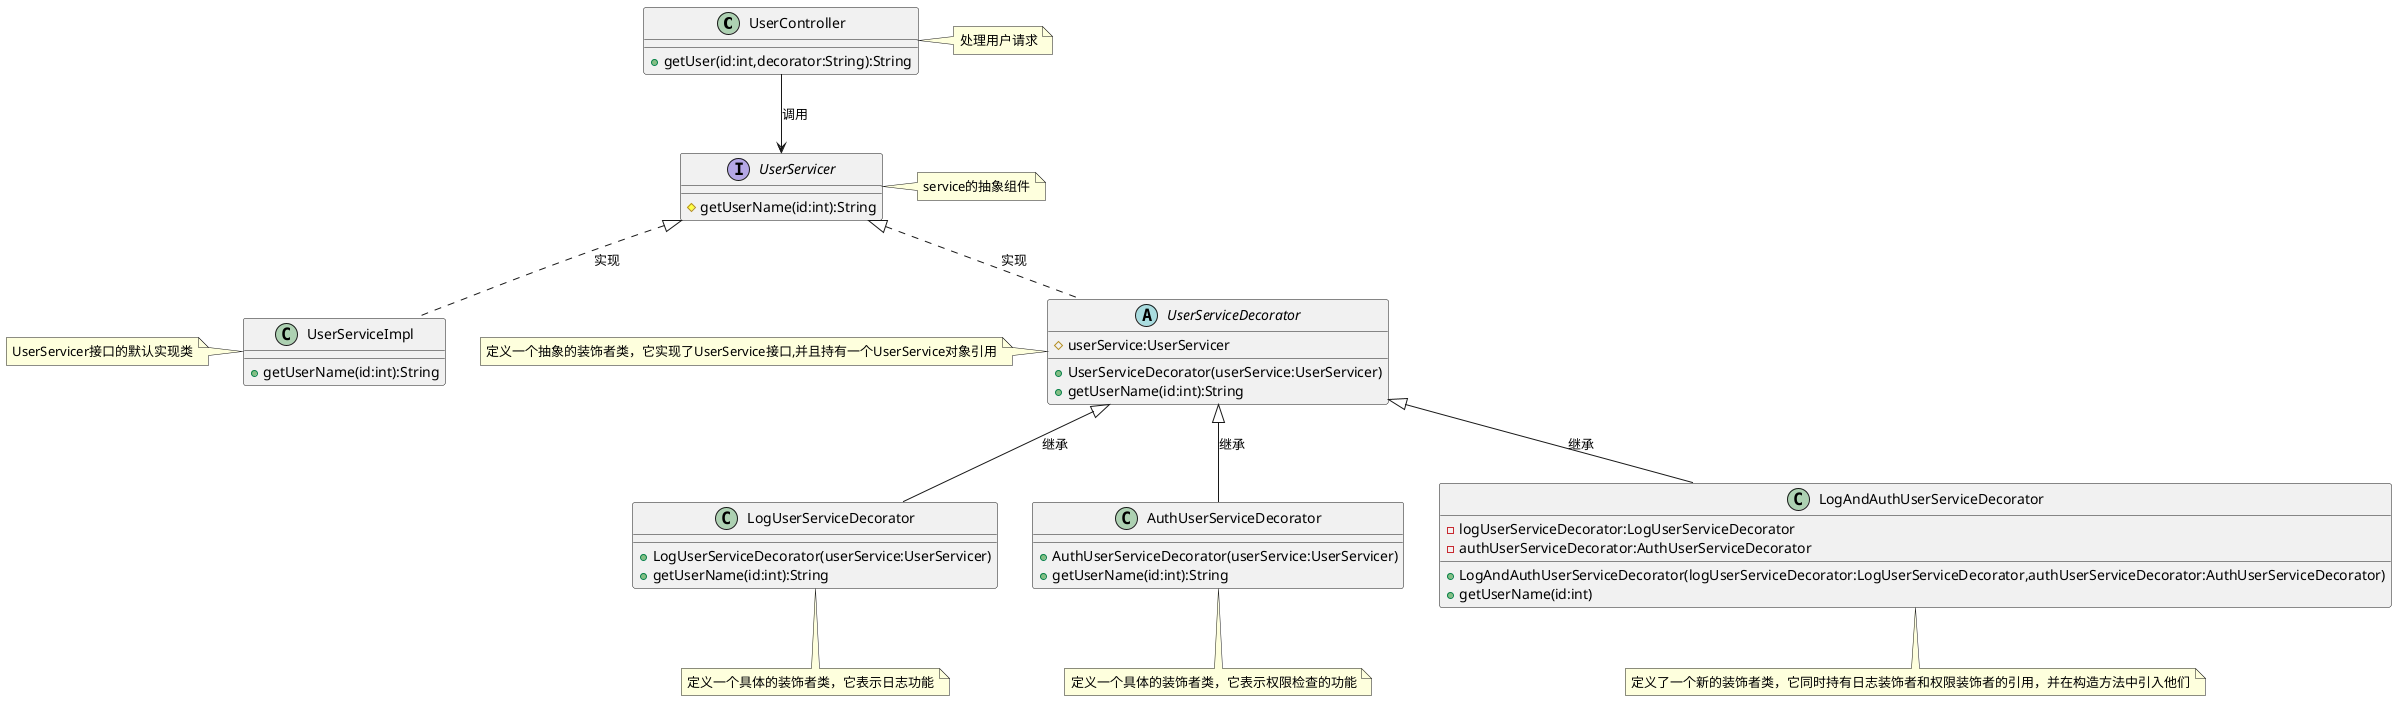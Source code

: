 @startuml
class UserController{
    + getUser(id:int,decorator:String):String
}
note right:处理用户请求

interface UserServicer{
    # getUserName(id:int):String
}
note right : service的抽象组件

class UserServiceImpl{
    + getUserName(id:int):String
}
note left : UserServicer接口的默认实现类

abstract UserServiceDecorator{
    # userService:UserServicer
    + UserServiceDecorator(userService:UserServicer)
    + getUserName(id:int):String
}
note left : 定义一个抽象的装饰者类，它实现了UserService接口,并且持有一个UserService对象引用
class LogUserServiceDecorator{
    + LogUserServiceDecorator(userService:UserServicer)
    + getUserName(id:int):String
}
note bottom : 定义一个具体的装饰者类，它表示日志功能
class AuthUserServiceDecorator{
    + AuthUserServiceDecorator(userService:UserServicer)
    + getUserName(id:int):String
 }
note bottom : 定义一个具体的装饰者类，它表示权限检查的功能
class LogAndAuthUserServiceDecorator{
    - logUserServiceDecorator:LogUserServiceDecorator
    - authUserServiceDecorator:AuthUserServiceDecorator
    + LogAndAuthUserServiceDecorator(logUserServiceDecorator:LogUserServiceDecorator,authUserServiceDecorator:AuthUserServiceDecorator)
    + getUserName(id:int)
}
note bottom :定义了一个新的装饰者类，它同时持有日志装饰者和权限装饰者的引用，并在构造方法中引入他们

UserController-->UserServicer:调用
UserServicer <|.. UserServiceImpl :实现
UserServicer <|.. UserServiceDecorator :实现
UserServiceDecorator <|-- LogUserServiceDecorator:继承
UserServiceDecorator <|-- AuthUserServiceDecorator:继承
UserServiceDecorator <|-- LogAndAuthUserServiceDecorator:继承
@enduml